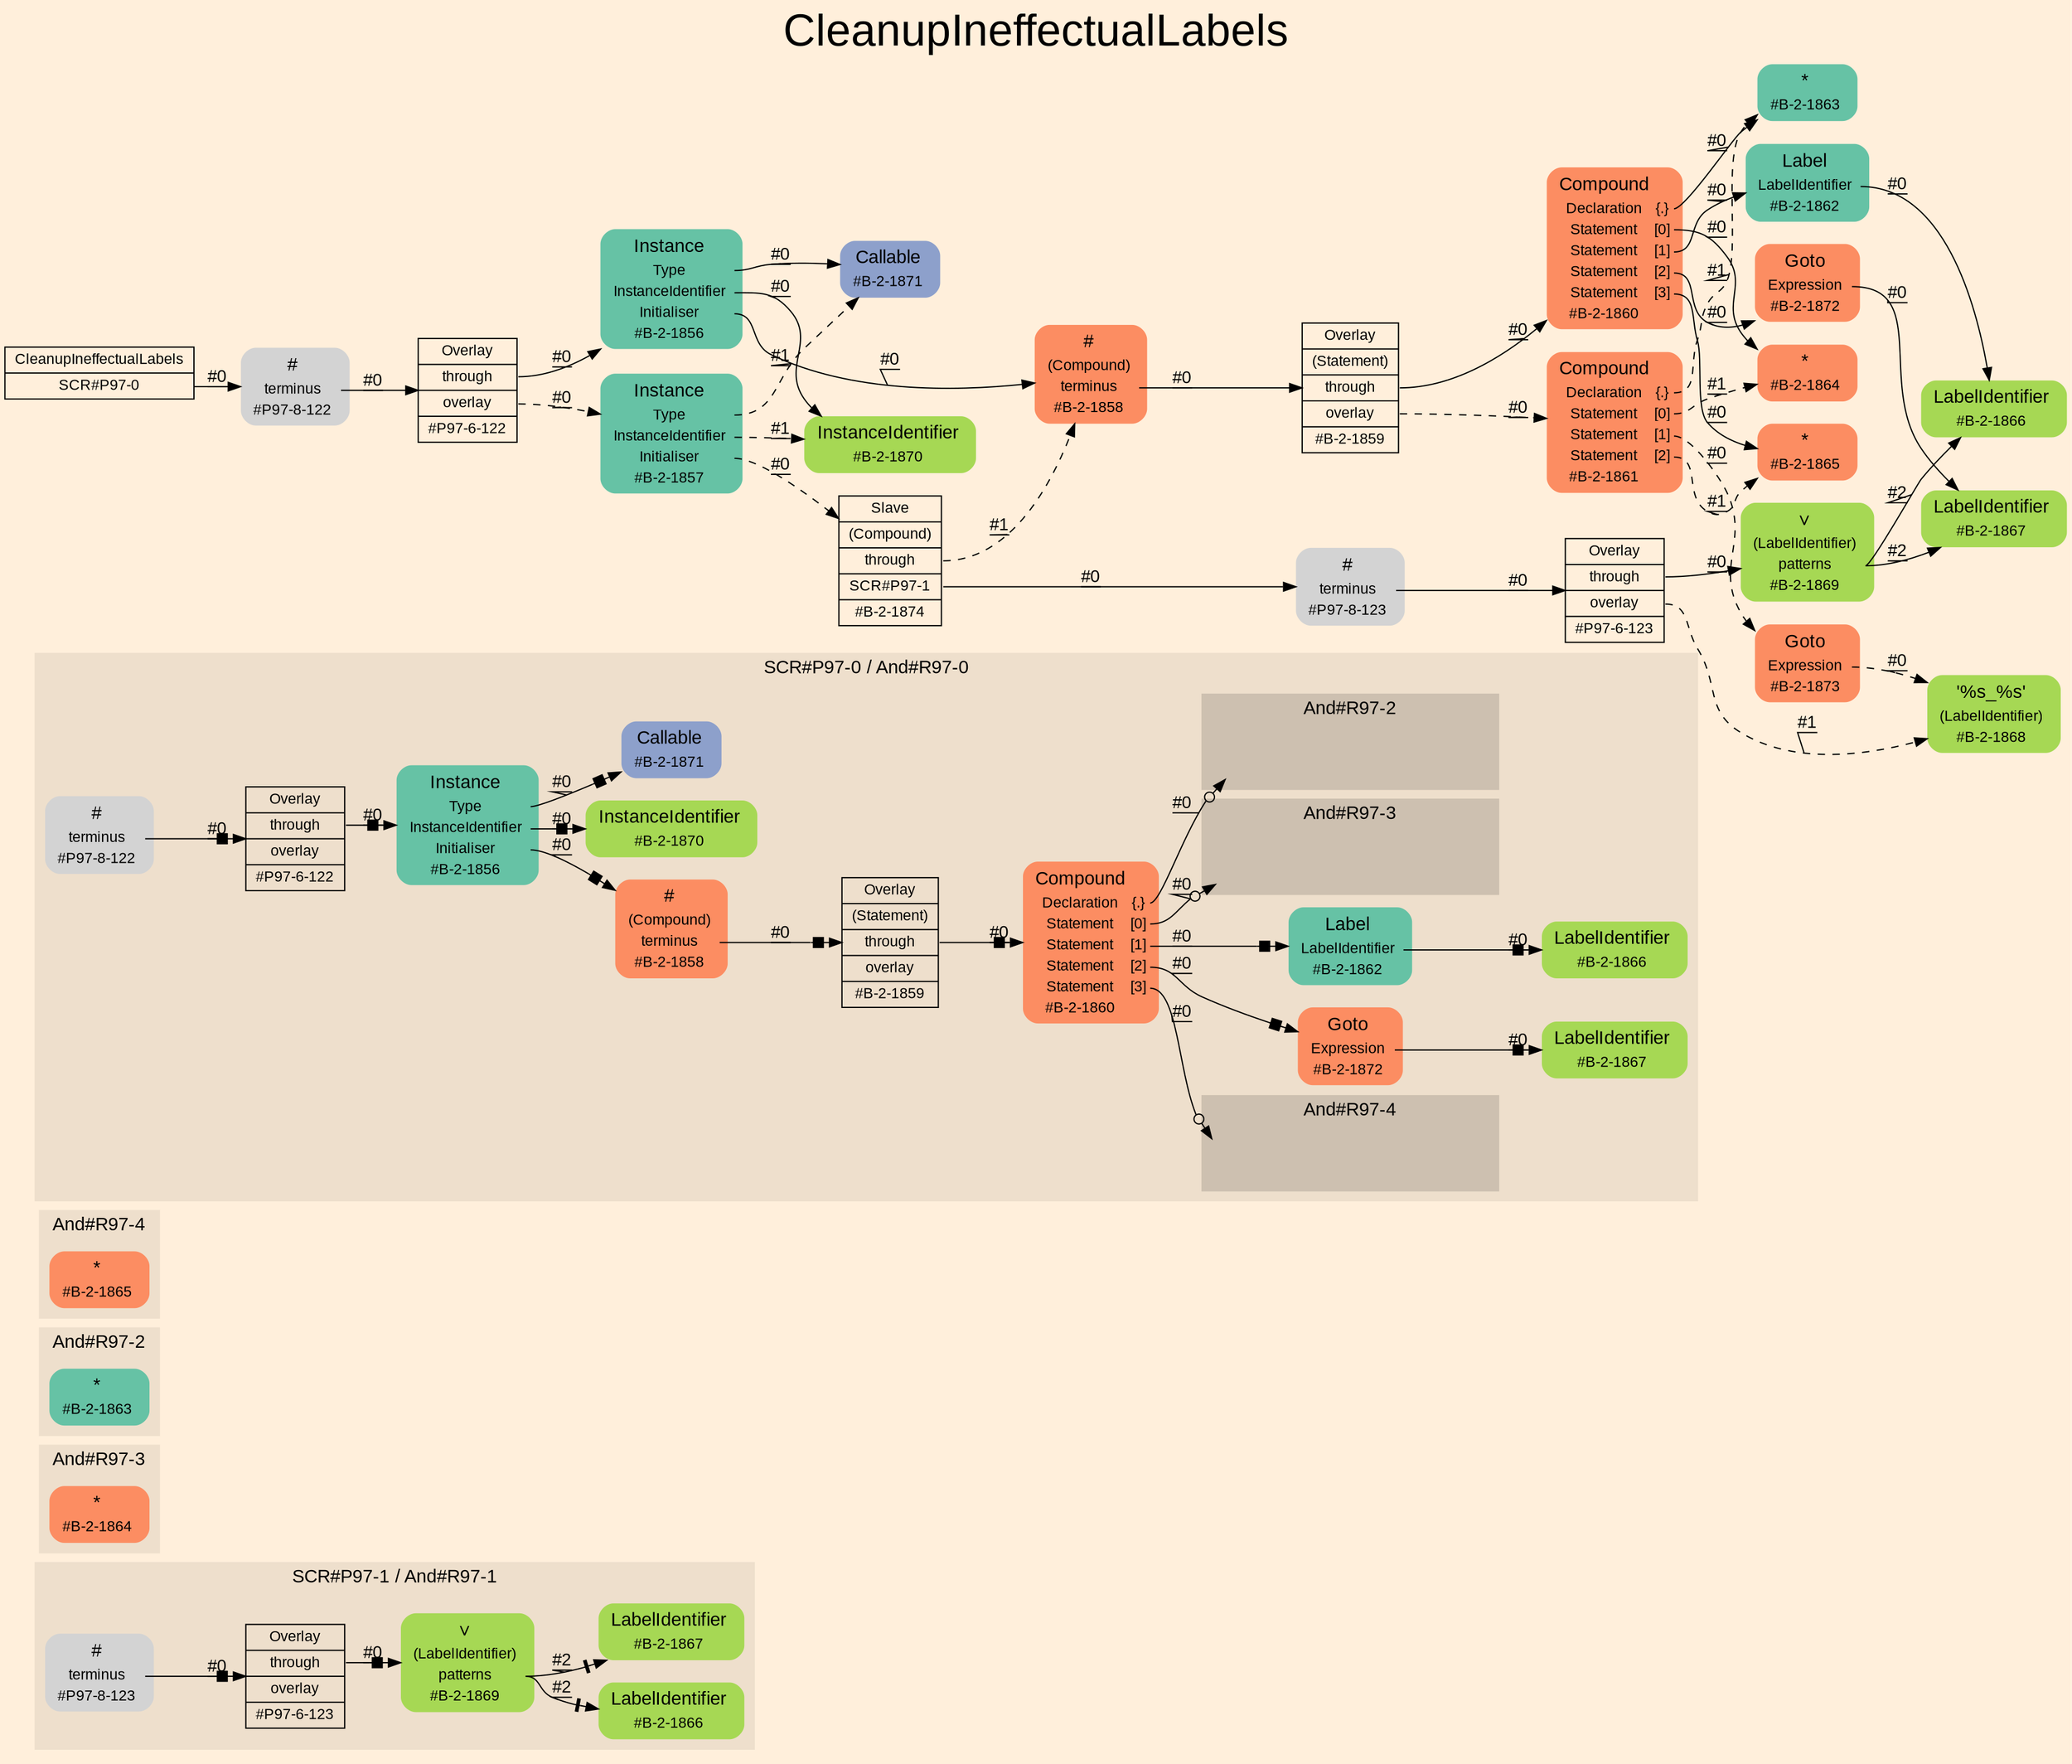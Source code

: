 digraph "CleanupIneffectualLabels" {
label = "CleanupIneffectualLabels"
labelloc = t
fontsize = "36"
graph [
    rankdir = "LR"
    ranksep = 0.3
    bgcolor = antiquewhite1
    color = black
    fontcolor = black
    fontname = "Arial"
];
node [
    fontname = "Arial"
];
edge [
    fontname = "Arial"
];

// -------------------- figure And#R97-1 --------------------
// -------- block And#R97-1/#B-2-1866 ----------
"And#R97-1/#B-2-1866" [
    shape = "plaintext"
    fillcolor = "/set28/5"
    label = <<TABLE BORDER="0" CELLBORDER="0" CELLSPACING="0">
     <TR><TD><FONT POINT-SIZE="15.0">LabelIdentifier</FONT></TD><TD></TD></TR>
     <TR><TD>#B-2-1866</TD><TD PORT="port0"></TD></TR>
    </TABLE>>
    style = "rounded,filled"
    fontsize = "12"
];

// -------- block And#R97-1/#B-2-1867 ----------
"And#R97-1/#B-2-1867" [
    shape = "plaintext"
    fillcolor = "/set28/5"
    label = <<TABLE BORDER="0" CELLBORDER="0" CELLSPACING="0">
     <TR><TD><FONT POINT-SIZE="15.0">LabelIdentifier</FONT></TD><TD></TD></TR>
     <TR><TD>#B-2-1867</TD><TD PORT="port0"></TD></TR>
    </TABLE>>
    style = "rounded,filled"
    fontsize = "12"
];

// -------- region And#R97-1 ----------
subgraph "clusterAnd#R97-1" {
    label = "SCR#P97-1 / And#R97-1"
    style = "filled"
    color = antiquewhite2
    fontsize = "15"
    // -------- block And#R97-1/#B-2-1869 ----------
    "And#R97-1/#B-2-1869" [
        shape = "plaintext"
        fillcolor = "/set28/5"
        label = <<TABLE BORDER="0" CELLBORDER="0" CELLSPACING="0">
         <TR><TD><FONT POINT-SIZE="15.0">∨</FONT></TD><TD></TD></TR>
         <TR><TD>(LabelIdentifier)</TD><TD PORT="port0"></TD></TR>
         <TR><TD>patterns</TD><TD PORT="port1"></TD></TR>
         <TR><TD>#B-2-1869</TD><TD PORT="port2"></TD></TR>
        </TABLE>>
        style = "rounded,filled"
        fontsize = "12"
    ];
    
    "And#R97-1/#B-2-1869":port1 -> "And#R97-1/#B-2-1866" [
        arrowhead="normalnonetee"
        label = "#2"
        decorate = true
        color = black
        fontcolor = black
    ];
    
    "And#R97-1/#B-2-1869":port1 -> "And#R97-1/#B-2-1867" [
        arrowhead="normalnonetee"
        label = "#2"
        decorate = true
        color = black
        fontcolor = black
    ];
    
    // -------- block And#R97-1/#P97-6-123 ----------
    "And#R97-1/#P97-6-123" [
        shape = "record"
        fillcolor = antiquewhite2
        label = "<fixed> Overlay | <port0> through | <port1> overlay | <port2> #P97-6-123"
        style = "filled"
        fontsize = "12"
        color = black
        fontcolor = black
    ];
    
    "And#R97-1/#P97-6-123":port0 -> "And#R97-1/#B-2-1869" [
        arrowhead="normalnonebox"
        label = "#0"
        decorate = true
        color = black
        fontcolor = black
    ];
    
    // -------- block And#R97-1/#P97-8-123 ----------
    "And#R97-1/#P97-8-123" [
        shape = "plaintext"
        label = <<TABLE BORDER="0" CELLBORDER="0" CELLSPACING="0">
         <TR><TD><FONT POINT-SIZE="15.0">#</FONT></TD><TD></TD></TR>
         <TR><TD>terminus</TD><TD PORT="port0"></TD></TR>
         <TR><TD>#P97-8-123</TD><TD PORT="port1"></TD></TR>
        </TABLE>>
        style = "rounded,filled"
        fontsize = "12"
    ];
    
    "And#R97-1/#P97-8-123":port0 -> "And#R97-1/#P97-6-123" [
        arrowhead="normalnonebox"
        label = "#0"
        decorate = true
        color = black
        fontcolor = black
    ];
    
}


// -------------------- figure And#R97-3 --------------------
// -------- region And#R97-3 ----------
subgraph "clusterAnd#R97-3" {
    label = "And#R97-3"
    style = "filled"
    color = antiquewhite2
    fontsize = "15"
    // -------- block And#R97-3/#B-2-1864 ----------
    "And#R97-3/#B-2-1864" [
        shape = "plaintext"
        fillcolor = "/set28/2"
        label = <<TABLE BORDER="0" CELLBORDER="0" CELLSPACING="0">
         <TR><TD><FONT POINT-SIZE="15.0">*</FONT></TD><TD></TD></TR>
         <TR><TD>#B-2-1864</TD><TD PORT="port0"></TD></TR>
        </TABLE>>
        style = "rounded,filled"
        fontsize = "12"
    ];
    
}


// -------------------- figure And#R97-2 --------------------
// -------- region And#R97-2 ----------
subgraph "clusterAnd#R97-2" {
    label = "And#R97-2"
    style = "filled"
    color = antiquewhite2
    fontsize = "15"
    // -------- block And#R97-2/#B-2-1863 ----------
    "And#R97-2/#B-2-1863" [
        shape = "plaintext"
        fillcolor = "/set28/1"
        label = <<TABLE BORDER="0" CELLBORDER="0" CELLSPACING="0">
         <TR><TD><FONT POINT-SIZE="15.0">*</FONT></TD><TD></TD></TR>
         <TR><TD>#B-2-1863</TD><TD PORT="port0"></TD></TR>
        </TABLE>>
        style = "rounded,filled"
        fontsize = "12"
    ];
    
}


// -------------------- figure And#R97-4 --------------------
// -------- region And#R97-4 ----------
subgraph "clusterAnd#R97-4" {
    label = "And#R97-4"
    style = "filled"
    color = antiquewhite2
    fontsize = "15"
    // -------- block And#R97-4/#B-2-1865 ----------
    "And#R97-4/#B-2-1865" [
        shape = "plaintext"
        fillcolor = "/set28/2"
        label = <<TABLE BORDER="0" CELLBORDER="0" CELLSPACING="0">
         <TR><TD><FONT POINT-SIZE="15.0">*</FONT></TD><TD></TD></TR>
         <TR><TD>#B-2-1865</TD><TD PORT="port0"></TD></TR>
        </TABLE>>
        style = "rounded,filled"
        fontsize = "12"
    ];
    
}


// -------------------- figure And#R97-0 --------------------
// -------- region And#R97-0 ----------
subgraph "clusterAnd#R97-0" {
    label = "SCR#P97-0 / And#R97-0"
    style = "filled"
    color = antiquewhite2
    fontsize = "15"
    // -------- block And#R97-0/#B-2-1872 ----------
    "And#R97-0/#B-2-1872" [
        shape = "plaintext"
        fillcolor = "/set28/2"
        label = <<TABLE BORDER="0" CELLBORDER="0" CELLSPACING="0">
         <TR><TD><FONT POINT-SIZE="15.0">Goto</FONT></TD><TD></TD></TR>
         <TR><TD>Expression</TD><TD PORT="port0"></TD></TR>
         <TR><TD>#B-2-1872</TD><TD PORT="port1"></TD></TR>
        </TABLE>>
        style = "rounded,filled"
        fontsize = "12"
    ];
    
    "And#R97-0/#B-2-1872":port0 -> "And#R97-0/#B-2-1867" [
        arrowhead="normalnonebox"
        label = "#0"
        decorate = true
        color = black
        fontcolor = black
    ];
    
    // -------- block And#R97-0/#B-2-1856 ----------
    "And#R97-0/#B-2-1856" [
        shape = "plaintext"
        fillcolor = "/set28/1"
        label = <<TABLE BORDER="0" CELLBORDER="0" CELLSPACING="0">
         <TR><TD><FONT POINT-SIZE="15.0">Instance</FONT></TD><TD></TD></TR>
         <TR><TD>Type</TD><TD PORT="port0"></TD></TR>
         <TR><TD>InstanceIdentifier</TD><TD PORT="port1"></TD></TR>
         <TR><TD>Initialiser</TD><TD PORT="port2"></TD></TR>
         <TR><TD>#B-2-1856</TD><TD PORT="port3"></TD></TR>
        </TABLE>>
        style = "rounded,filled"
        fontsize = "12"
    ];
    
    "And#R97-0/#B-2-1856":port0 -> "And#R97-0/#B-2-1871" [
        arrowhead="normalnonebox"
        label = "#0"
        decorate = true
        color = black
        fontcolor = black
    ];
    
    "And#R97-0/#B-2-1856":port1 -> "And#R97-0/#B-2-1870" [
        arrowhead="normalnonebox"
        label = "#0"
        decorate = true
        color = black
        fontcolor = black
    ];
    
    "And#R97-0/#B-2-1856":port2 -> "And#R97-0/#B-2-1858" [
        arrowhead="normalnonebox"
        label = "#0"
        decorate = true
        color = black
        fontcolor = black
    ];
    
    // -------- block And#R97-0/#B-2-1858 ----------
    "And#R97-0/#B-2-1858" [
        shape = "plaintext"
        fillcolor = "/set28/2"
        label = <<TABLE BORDER="0" CELLBORDER="0" CELLSPACING="0">
         <TR><TD><FONT POINT-SIZE="15.0">#</FONT></TD><TD></TD></TR>
         <TR><TD>(Compound)</TD><TD PORT="port0"></TD></TR>
         <TR><TD>terminus</TD><TD PORT="port1"></TD></TR>
         <TR><TD>#B-2-1858</TD><TD PORT="port2"></TD></TR>
        </TABLE>>
        style = "rounded,filled"
        fontsize = "12"
    ];
    
    "And#R97-0/#B-2-1858":port1 -> "And#R97-0/#B-2-1859" [
        arrowhead="normalnonebox"
        label = "#0"
        decorate = true
        color = black
        fontcolor = black
    ];
    
    // -------- block And#R97-0/#B-2-1859 ----------
    "And#R97-0/#B-2-1859" [
        shape = "record"
        fillcolor = antiquewhite2
        label = "<fixed> Overlay | <port0> (Statement) | <port1> through | <port2> overlay | <port3> #B-2-1859"
        style = "filled"
        fontsize = "12"
        color = black
        fontcolor = black
    ];
    
    "And#R97-0/#B-2-1859":port1 -> "And#R97-0/#B-2-1860" [
        arrowhead="normalnonebox"
        label = "#0"
        decorate = true
        color = black
        fontcolor = black
    ];
    
    // -------- block And#R97-0/#B-2-1860 ----------
    "And#R97-0/#B-2-1860" [
        shape = "plaintext"
        fillcolor = "/set28/2"
        label = <<TABLE BORDER="0" CELLBORDER="0" CELLSPACING="0">
         <TR><TD><FONT POINT-SIZE="15.0">Compound</FONT></TD><TD></TD></TR>
         <TR><TD>Declaration</TD><TD PORT="port0">{.}</TD></TR>
         <TR><TD>Statement</TD><TD PORT="port1">[0]</TD></TR>
         <TR><TD>Statement</TD><TD PORT="port2">[1]</TD></TR>
         <TR><TD>Statement</TD><TD PORT="port3">[2]</TD></TR>
         <TR><TD>Statement</TD><TD PORT="port4">[3]</TD></TR>
         <TR><TD>#B-2-1860</TD><TD PORT="port5"></TD></TR>
        </TABLE>>
        style = "rounded,filled"
        fontsize = "12"
    ];
    
    "And#R97-0/#B-2-1860":port0 -> "And#R97-0/And#R97-2/#B-2-1863" [
        arrowhead="normalnoneodot"
        label = "#0"
        decorate = true
        color = black
        fontcolor = black
    ];
    
    "And#R97-0/#B-2-1860":port1 -> "And#R97-0/And#R97-3/#B-2-1864" [
        arrowhead="normalnoneodot"
        label = "#0"
        decorate = true
        color = black
        fontcolor = black
    ];
    
    "And#R97-0/#B-2-1860":port2 -> "And#R97-0/#B-2-1862" [
        arrowhead="normalnonebox"
        label = "#0"
        decorate = true
        color = black
        fontcolor = black
    ];
    
    "And#R97-0/#B-2-1860":port3 -> "And#R97-0/#B-2-1872" [
        arrowhead="normalnonebox"
        label = "#0"
        decorate = true
        color = black
        fontcolor = black
    ];
    
    "And#R97-0/#B-2-1860":port4 -> "And#R97-0/And#R97-4/#B-2-1865" [
        arrowhead="normalnoneodot"
        label = "#0"
        decorate = true
        color = black
        fontcolor = black
    ];
    
    // -------- block And#R97-0/#B-2-1862 ----------
    "And#R97-0/#B-2-1862" [
        shape = "plaintext"
        fillcolor = "/set28/1"
        label = <<TABLE BORDER="0" CELLBORDER="0" CELLSPACING="0">
         <TR><TD><FONT POINT-SIZE="15.0">Label</FONT></TD><TD></TD></TR>
         <TR><TD>LabelIdentifier</TD><TD PORT="port0"></TD></TR>
         <TR><TD>#B-2-1862</TD><TD PORT="port1"></TD></TR>
        </TABLE>>
        style = "rounded,filled"
        fontsize = "12"
    ];
    
    "And#R97-0/#B-2-1862":port0 -> "And#R97-0/#B-2-1866" [
        arrowhead="normalnonebox"
        label = "#0"
        decorate = true
        color = black
        fontcolor = black
    ];
    
    // -------- block And#R97-0/#B-2-1866 ----------
    "And#R97-0/#B-2-1866" [
        shape = "plaintext"
        fillcolor = "/set28/5"
        label = <<TABLE BORDER="0" CELLBORDER="0" CELLSPACING="0">
         <TR><TD><FONT POINT-SIZE="15.0">LabelIdentifier</FONT></TD><TD></TD></TR>
         <TR><TD>#B-2-1866</TD><TD PORT="port0"></TD></TR>
        </TABLE>>
        style = "rounded,filled"
        fontsize = "12"
    ];
    
    // -------- block And#R97-0/#B-2-1867 ----------
    "And#R97-0/#B-2-1867" [
        shape = "plaintext"
        fillcolor = "/set28/5"
        label = <<TABLE BORDER="0" CELLBORDER="0" CELLSPACING="0">
         <TR><TD><FONT POINT-SIZE="15.0">LabelIdentifier</FONT></TD><TD></TD></TR>
         <TR><TD>#B-2-1867</TD><TD PORT="port0"></TD></TR>
        </TABLE>>
        style = "rounded,filled"
        fontsize = "12"
    ];
    
    // -------- block And#R97-0/#B-2-1870 ----------
    "And#R97-0/#B-2-1870" [
        shape = "plaintext"
        fillcolor = "/set28/5"
        label = <<TABLE BORDER="0" CELLBORDER="0" CELLSPACING="0">
         <TR><TD><FONT POINT-SIZE="15.0">InstanceIdentifier</FONT></TD><TD></TD></TR>
         <TR><TD>#B-2-1870</TD><TD PORT="port0"></TD></TR>
        </TABLE>>
        style = "rounded,filled"
        fontsize = "12"
    ];
    
    // -------- block And#R97-0/#B-2-1871 ----------
    "And#R97-0/#B-2-1871" [
        shape = "plaintext"
        fillcolor = "/set28/3"
        label = <<TABLE BORDER="0" CELLBORDER="0" CELLSPACING="0">
         <TR><TD><FONT POINT-SIZE="15.0">Callable</FONT></TD><TD></TD></TR>
         <TR><TD>#B-2-1871</TD><TD PORT="port0"></TD></TR>
        </TABLE>>
        style = "rounded,filled"
        fontsize = "12"
    ];
    
    // -------- block And#R97-0/#P97-6-122 ----------
    "And#R97-0/#P97-6-122" [
        shape = "record"
        fillcolor = antiquewhite2
        label = "<fixed> Overlay | <port0> through | <port1> overlay | <port2> #P97-6-122"
        style = "filled"
        fontsize = "12"
        color = black
        fontcolor = black
    ];
    
    "And#R97-0/#P97-6-122":port0 -> "And#R97-0/#B-2-1856" [
        arrowhead="normalnonebox"
        label = "#0"
        decorate = true
        color = black
        fontcolor = black
    ];
    
    // -------- block And#R97-0/#P97-8-122 ----------
    "And#R97-0/#P97-8-122" [
        shape = "plaintext"
        label = <<TABLE BORDER="0" CELLBORDER="0" CELLSPACING="0">
         <TR><TD><FONT POINT-SIZE="15.0">#</FONT></TD><TD></TD></TR>
         <TR><TD>terminus</TD><TD PORT="port0"></TD></TR>
         <TR><TD>#P97-8-122</TD><TD PORT="port1"></TD></TR>
        </TABLE>>
        style = "rounded,filled"
        fontsize = "12"
    ];
    
    "And#R97-0/#P97-8-122":port0 -> "And#R97-0/#P97-6-122" [
        arrowhead="normalnonebox"
        label = "#0"
        decorate = true
        color = black
        fontcolor = black
    ];
    
    // -------- region And#R97-0/And#R97-2 ----------
    subgraph "clusterAnd#R97-0/And#R97-2" {
        label = "And#R97-2"
        style = "filled"
        color = antiquewhite3
        fontsize = "15"
        // -------- block And#R97-0/And#R97-2/#B-2-1863 ----------
        "And#R97-0/And#R97-2/#B-2-1863" [
            shape = "none"
            style = "invisible"
        ];
        
    }
    
    // -------- region And#R97-0/And#R97-3 ----------
    subgraph "clusterAnd#R97-0/And#R97-3" {
        label = "And#R97-3"
        style = "filled"
        color = antiquewhite3
        fontsize = "15"
        // -------- block And#R97-0/And#R97-3/#B-2-1864 ----------
        "And#R97-0/And#R97-3/#B-2-1864" [
            shape = "none"
            style = "invisible"
        ];
        
    }
    
    // -------- region And#R97-0/And#R97-4 ----------
    subgraph "clusterAnd#R97-0/And#R97-4" {
        label = "And#R97-4"
        style = "filled"
        color = antiquewhite3
        fontsize = "15"
        // -------- block And#R97-0/And#R97-4/#B-2-1865 ----------
        "And#R97-0/And#R97-4/#B-2-1865" [
            shape = "none"
            style = "invisible"
        ];
        
    }
    
}


// -------------------- transformation figure --------------------
// -------- block CR#P97-0 ----------
"CR#P97-0" [
    shape = "record"
    fillcolor = antiquewhite1
    label = "<fixed> CleanupIneffectualLabels | <port0> SCR#P97-0"
    style = "filled"
    fontsize = "12"
    color = black
    fontcolor = black
];

"CR#P97-0":port0 -> "#P97-8-122" [
    label = "#0"
    decorate = true
    color = black
    fontcolor = black
];

// -------- block #P97-8-122 ----------
"#P97-8-122" [
    shape = "plaintext"
    label = <<TABLE BORDER="0" CELLBORDER="0" CELLSPACING="0">
     <TR><TD><FONT POINT-SIZE="15.0">#</FONT></TD><TD></TD></TR>
     <TR><TD>terminus</TD><TD PORT="port0"></TD></TR>
     <TR><TD>#P97-8-122</TD><TD PORT="port1"></TD></TR>
    </TABLE>>
    style = "rounded,filled"
    fontsize = "12"
];

"#P97-8-122":port0 -> "#P97-6-122" [
    label = "#0"
    decorate = true
    color = black
    fontcolor = black
];

// -------- block #P97-6-122 ----------
"#P97-6-122" [
    shape = "record"
    fillcolor = antiquewhite1
    label = "<fixed> Overlay | <port0> through | <port1> overlay | <port2> #P97-6-122"
    style = "filled"
    fontsize = "12"
    color = black
    fontcolor = black
];

"#P97-6-122":port0 -> "#B-2-1856" [
    label = "#0"
    decorate = true
    color = black
    fontcolor = black
];

"#P97-6-122":port1 -> "#B-2-1857" [
    style="dashed"
    label = "#0"
    decorate = true
    color = black
    fontcolor = black
];

// -------- block #B-2-1856 ----------
"#B-2-1856" [
    shape = "plaintext"
    fillcolor = "/set28/1"
    label = <<TABLE BORDER="0" CELLBORDER="0" CELLSPACING="0">
     <TR><TD><FONT POINT-SIZE="15.0">Instance</FONT></TD><TD></TD></TR>
     <TR><TD>Type</TD><TD PORT="port0"></TD></TR>
     <TR><TD>InstanceIdentifier</TD><TD PORT="port1"></TD></TR>
     <TR><TD>Initialiser</TD><TD PORT="port2"></TD></TR>
     <TR><TD>#B-2-1856</TD><TD PORT="port3"></TD></TR>
    </TABLE>>
    style = "rounded,filled"
    fontsize = "12"
];

"#B-2-1856":port0 -> "#B-2-1871" [
    label = "#0"
    decorate = true
    color = black
    fontcolor = black
];

"#B-2-1856":port1 -> "#B-2-1870" [
    label = "#0"
    decorate = true
    color = black
    fontcolor = black
];

"#B-2-1856":port2 -> "#B-2-1858" [
    label = "#0"
    decorate = true
    color = black
    fontcolor = black
];

// -------- block #B-2-1871 ----------
"#B-2-1871" [
    shape = "plaintext"
    fillcolor = "/set28/3"
    label = <<TABLE BORDER="0" CELLBORDER="0" CELLSPACING="0">
     <TR><TD><FONT POINT-SIZE="15.0">Callable</FONT></TD><TD></TD></TR>
     <TR><TD>#B-2-1871</TD><TD PORT="port0"></TD></TR>
    </TABLE>>
    style = "rounded,filled"
    fontsize = "12"
];

// -------- block #B-2-1870 ----------
"#B-2-1870" [
    shape = "plaintext"
    fillcolor = "/set28/5"
    label = <<TABLE BORDER="0" CELLBORDER="0" CELLSPACING="0">
     <TR><TD><FONT POINT-SIZE="15.0">InstanceIdentifier</FONT></TD><TD></TD></TR>
     <TR><TD>#B-2-1870</TD><TD PORT="port0"></TD></TR>
    </TABLE>>
    style = "rounded,filled"
    fontsize = "12"
];

// -------- block #B-2-1858 ----------
"#B-2-1858" [
    shape = "plaintext"
    fillcolor = "/set28/2"
    label = <<TABLE BORDER="0" CELLBORDER="0" CELLSPACING="0">
     <TR><TD><FONT POINT-SIZE="15.0">#</FONT></TD><TD></TD></TR>
     <TR><TD>(Compound)</TD><TD PORT="port0"></TD></TR>
     <TR><TD>terminus</TD><TD PORT="port1"></TD></TR>
     <TR><TD>#B-2-1858</TD><TD PORT="port2"></TD></TR>
    </TABLE>>
    style = "rounded,filled"
    fontsize = "12"
];

"#B-2-1858":port1 -> "#B-2-1859" [
    label = "#0"
    decorate = true
    color = black
    fontcolor = black
];

// -------- block #B-2-1859 ----------
"#B-2-1859" [
    shape = "record"
    fillcolor = antiquewhite1
    label = "<fixed> Overlay | <port0> (Statement) | <port1> through | <port2> overlay | <port3> #B-2-1859"
    style = "filled"
    fontsize = "12"
    color = black
    fontcolor = black
];

"#B-2-1859":port1 -> "#B-2-1860" [
    label = "#0"
    decorate = true
    color = black
    fontcolor = black
];

"#B-2-1859":port2 -> "#B-2-1861" [
    style="dashed"
    label = "#0"
    decorate = true
    color = black
    fontcolor = black
];

// -------- block #B-2-1860 ----------
"#B-2-1860" [
    shape = "plaintext"
    fillcolor = "/set28/2"
    label = <<TABLE BORDER="0" CELLBORDER="0" CELLSPACING="0">
     <TR><TD><FONT POINT-SIZE="15.0">Compound</FONT></TD><TD></TD></TR>
     <TR><TD>Declaration</TD><TD PORT="port0">{.}</TD></TR>
     <TR><TD>Statement</TD><TD PORT="port1">[0]</TD></TR>
     <TR><TD>Statement</TD><TD PORT="port2">[1]</TD></TR>
     <TR><TD>Statement</TD><TD PORT="port3">[2]</TD></TR>
     <TR><TD>Statement</TD><TD PORT="port4">[3]</TD></TR>
     <TR><TD>#B-2-1860</TD><TD PORT="port5"></TD></TR>
    </TABLE>>
    style = "rounded,filled"
    fontsize = "12"
];

"#B-2-1860":port0 -> "#B-2-1863" [
    label = "#0"
    decorate = true
    color = black
    fontcolor = black
];

"#B-2-1860":port1 -> "#B-2-1864" [
    label = "#0"
    decorate = true
    color = black
    fontcolor = black
];

"#B-2-1860":port2 -> "#B-2-1862" [
    label = "#0"
    decorate = true
    color = black
    fontcolor = black
];

"#B-2-1860":port3 -> "#B-2-1872" [
    label = "#0"
    decorate = true
    color = black
    fontcolor = black
];

"#B-2-1860":port4 -> "#B-2-1865" [
    label = "#0"
    decorate = true
    color = black
    fontcolor = black
];

// -------- block #B-2-1863 ----------
"#B-2-1863" [
    shape = "plaintext"
    fillcolor = "/set28/1"
    label = <<TABLE BORDER="0" CELLBORDER="0" CELLSPACING="0">
     <TR><TD><FONT POINT-SIZE="15.0">*</FONT></TD><TD></TD></TR>
     <TR><TD>#B-2-1863</TD><TD PORT="port0"></TD></TR>
    </TABLE>>
    style = "rounded,filled"
    fontsize = "12"
];

// -------- block #B-2-1864 ----------
"#B-2-1864" [
    shape = "plaintext"
    fillcolor = "/set28/2"
    label = <<TABLE BORDER="0" CELLBORDER="0" CELLSPACING="0">
     <TR><TD><FONT POINT-SIZE="15.0">*</FONT></TD><TD></TD></TR>
     <TR><TD>#B-2-1864</TD><TD PORT="port0"></TD></TR>
    </TABLE>>
    style = "rounded,filled"
    fontsize = "12"
];

// -------- block #B-2-1862 ----------
"#B-2-1862" [
    shape = "plaintext"
    fillcolor = "/set28/1"
    label = <<TABLE BORDER="0" CELLBORDER="0" CELLSPACING="0">
     <TR><TD><FONT POINT-SIZE="15.0">Label</FONT></TD><TD></TD></TR>
     <TR><TD>LabelIdentifier</TD><TD PORT="port0"></TD></TR>
     <TR><TD>#B-2-1862</TD><TD PORT="port1"></TD></TR>
    </TABLE>>
    style = "rounded,filled"
    fontsize = "12"
];

"#B-2-1862":port0 -> "#B-2-1866" [
    label = "#0"
    decorate = true
    color = black
    fontcolor = black
];

// -------- block #B-2-1866 ----------
"#B-2-1866" [
    shape = "plaintext"
    fillcolor = "/set28/5"
    label = <<TABLE BORDER="0" CELLBORDER="0" CELLSPACING="0">
     <TR><TD><FONT POINT-SIZE="15.0">LabelIdentifier</FONT></TD><TD></TD></TR>
     <TR><TD>#B-2-1866</TD><TD PORT="port0"></TD></TR>
    </TABLE>>
    style = "rounded,filled"
    fontsize = "12"
];

// -------- block #B-2-1872 ----------
"#B-2-1872" [
    shape = "plaintext"
    fillcolor = "/set28/2"
    label = <<TABLE BORDER="0" CELLBORDER="0" CELLSPACING="0">
     <TR><TD><FONT POINT-SIZE="15.0">Goto</FONT></TD><TD></TD></TR>
     <TR><TD>Expression</TD><TD PORT="port0"></TD></TR>
     <TR><TD>#B-2-1872</TD><TD PORT="port1"></TD></TR>
    </TABLE>>
    style = "rounded,filled"
    fontsize = "12"
];

"#B-2-1872":port0 -> "#B-2-1867" [
    label = "#0"
    decorate = true
    color = black
    fontcolor = black
];

// -------- block #B-2-1867 ----------
"#B-2-1867" [
    shape = "plaintext"
    fillcolor = "/set28/5"
    label = <<TABLE BORDER="0" CELLBORDER="0" CELLSPACING="0">
     <TR><TD><FONT POINT-SIZE="15.0">LabelIdentifier</FONT></TD><TD></TD></TR>
     <TR><TD>#B-2-1867</TD><TD PORT="port0"></TD></TR>
    </TABLE>>
    style = "rounded,filled"
    fontsize = "12"
];

// -------- block #B-2-1865 ----------
"#B-2-1865" [
    shape = "plaintext"
    fillcolor = "/set28/2"
    label = <<TABLE BORDER="0" CELLBORDER="0" CELLSPACING="0">
     <TR><TD><FONT POINT-SIZE="15.0">*</FONT></TD><TD></TD></TR>
     <TR><TD>#B-2-1865</TD><TD PORT="port0"></TD></TR>
    </TABLE>>
    style = "rounded,filled"
    fontsize = "12"
];

// -------- block #B-2-1861 ----------
"#B-2-1861" [
    shape = "plaintext"
    fillcolor = "/set28/2"
    label = <<TABLE BORDER="0" CELLBORDER="0" CELLSPACING="0">
     <TR><TD><FONT POINT-SIZE="15.0">Compound</FONT></TD><TD></TD></TR>
     <TR><TD>Declaration</TD><TD PORT="port0">{.}</TD></TR>
     <TR><TD>Statement</TD><TD PORT="port1">[0]</TD></TR>
     <TR><TD>Statement</TD><TD PORT="port2">[1]</TD></TR>
     <TR><TD>Statement</TD><TD PORT="port3">[2]</TD></TR>
     <TR><TD>#B-2-1861</TD><TD PORT="port4"></TD></TR>
    </TABLE>>
    style = "rounded,filled"
    fontsize = "12"
];

"#B-2-1861":port0 -> "#B-2-1863" [
    style="dashed"
    label = "#1"
    decorate = true
    color = black
    fontcolor = black
];

"#B-2-1861":port1 -> "#B-2-1864" [
    style="dashed"
    label = "#1"
    decorate = true
    color = black
    fontcolor = black
];

"#B-2-1861":port2 -> "#B-2-1873" [
    style="dashed"
    label = "#0"
    decorate = true
    color = black
    fontcolor = black
];

"#B-2-1861":port3 -> "#B-2-1865" [
    style="dashed"
    label = "#1"
    decorate = true
    color = black
    fontcolor = black
];

// -------- block #B-2-1873 ----------
"#B-2-1873" [
    shape = "plaintext"
    fillcolor = "/set28/2"
    label = <<TABLE BORDER="0" CELLBORDER="0" CELLSPACING="0">
     <TR><TD><FONT POINT-SIZE="15.0">Goto</FONT></TD><TD></TD></TR>
     <TR><TD>Expression</TD><TD PORT="port0"></TD></TR>
     <TR><TD>#B-2-1873</TD><TD PORT="port1"></TD></TR>
    </TABLE>>
    style = "rounded,filled"
    fontsize = "12"
];

"#B-2-1873":port0 -> "#B-2-1868" [
    style="dashed"
    label = "#0"
    decorate = true
    color = black
    fontcolor = black
];

// -------- block #B-2-1868 ----------
"#B-2-1868" [
    shape = "plaintext"
    fillcolor = "/set28/5"
    label = <<TABLE BORDER="0" CELLBORDER="0" CELLSPACING="0">
     <TR><TD><FONT POINT-SIZE="15.0">'%s_%s'</FONT></TD><TD></TD></TR>
     <TR><TD>(LabelIdentifier)</TD><TD PORT="port0"></TD></TR>
     <TR><TD>#B-2-1868</TD><TD PORT="port1"></TD></TR>
    </TABLE>>
    style = "rounded,filled"
    fontsize = "12"
];

// -------- block #B-2-1857 ----------
"#B-2-1857" [
    shape = "plaintext"
    fillcolor = "/set28/1"
    label = <<TABLE BORDER="0" CELLBORDER="0" CELLSPACING="0">
     <TR><TD><FONT POINT-SIZE="15.0">Instance</FONT></TD><TD></TD></TR>
     <TR><TD>Type</TD><TD PORT="port0"></TD></TR>
     <TR><TD>InstanceIdentifier</TD><TD PORT="port1"></TD></TR>
     <TR><TD>Initialiser</TD><TD PORT="port2"></TD></TR>
     <TR><TD>#B-2-1857</TD><TD PORT="port3"></TD></TR>
    </TABLE>>
    style = "rounded,filled"
    fontsize = "12"
];

"#B-2-1857":port0 -> "#B-2-1871" [
    style="dashed"
    label = "#1"
    decorate = true
    color = black
    fontcolor = black
];

"#B-2-1857":port1 -> "#B-2-1870" [
    style="dashed"
    label = "#1"
    decorate = true
    color = black
    fontcolor = black
];

"#B-2-1857":port2 -> "#B-2-1874" [
    style="dashed"
    label = "#0"
    decorate = true
    color = black
    fontcolor = black
];

// -------- block #B-2-1874 ----------
"#B-2-1874" [
    shape = "record"
    fillcolor = antiquewhite1
    label = "<fixed> Slave | <port0> (Compound) | <port1> through | <port2> SCR#P97-1 | <port3> #B-2-1874"
    style = "filled"
    fontsize = "12"
    color = black
    fontcolor = black
];

"#B-2-1874":port1 -> "#B-2-1858" [
    style="dashed"
    label = "#1"
    decorate = true
    color = black
    fontcolor = black
];

"#B-2-1874":port2 -> "#P97-8-123" [
    label = "#0"
    decorate = true
    color = black
    fontcolor = black
];

// -------- block #P97-8-123 ----------
"#P97-8-123" [
    shape = "plaintext"
    label = <<TABLE BORDER="0" CELLBORDER="0" CELLSPACING="0">
     <TR><TD><FONT POINT-SIZE="15.0">#</FONT></TD><TD></TD></TR>
     <TR><TD>terminus</TD><TD PORT="port0"></TD></TR>
     <TR><TD>#P97-8-123</TD><TD PORT="port1"></TD></TR>
    </TABLE>>
    style = "rounded,filled"
    fontsize = "12"
];

"#P97-8-123":port0 -> "#P97-6-123" [
    label = "#0"
    decorate = true
    color = black
    fontcolor = black
];

// -------- block #P97-6-123 ----------
"#P97-6-123" [
    shape = "record"
    fillcolor = antiquewhite1
    label = "<fixed> Overlay | <port0> through | <port1> overlay | <port2> #P97-6-123"
    style = "filled"
    fontsize = "12"
    color = black
    fontcolor = black
];

"#P97-6-123":port0 -> "#B-2-1869" [
    label = "#0"
    decorate = true
    color = black
    fontcolor = black
];

"#P97-6-123":port1 -> "#B-2-1868" [
    style="dashed"
    label = "#1"
    decorate = true
    color = black
    fontcolor = black
];

// -------- block #B-2-1869 ----------
"#B-2-1869" [
    shape = "plaintext"
    fillcolor = "/set28/5"
    label = <<TABLE BORDER="0" CELLBORDER="0" CELLSPACING="0">
     <TR><TD><FONT POINT-SIZE="15.0">∨</FONT></TD><TD></TD></TR>
     <TR><TD>(LabelIdentifier)</TD><TD PORT="port0"></TD></TR>
     <TR><TD>patterns</TD><TD PORT="port1"></TD></TR>
     <TR><TD>#B-2-1869</TD><TD PORT="port2"></TD></TR>
    </TABLE>>
    style = "rounded,filled"
    fontsize = "12"
];

"#B-2-1869":port1 -> "#B-2-1866" [
    label = "#2"
    decorate = true
    color = black
    fontcolor = black
];

"#B-2-1869":port1 -> "#B-2-1867" [
    label = "#2"
    decorate = true
    color = black
    fontcolor = black
];


}
